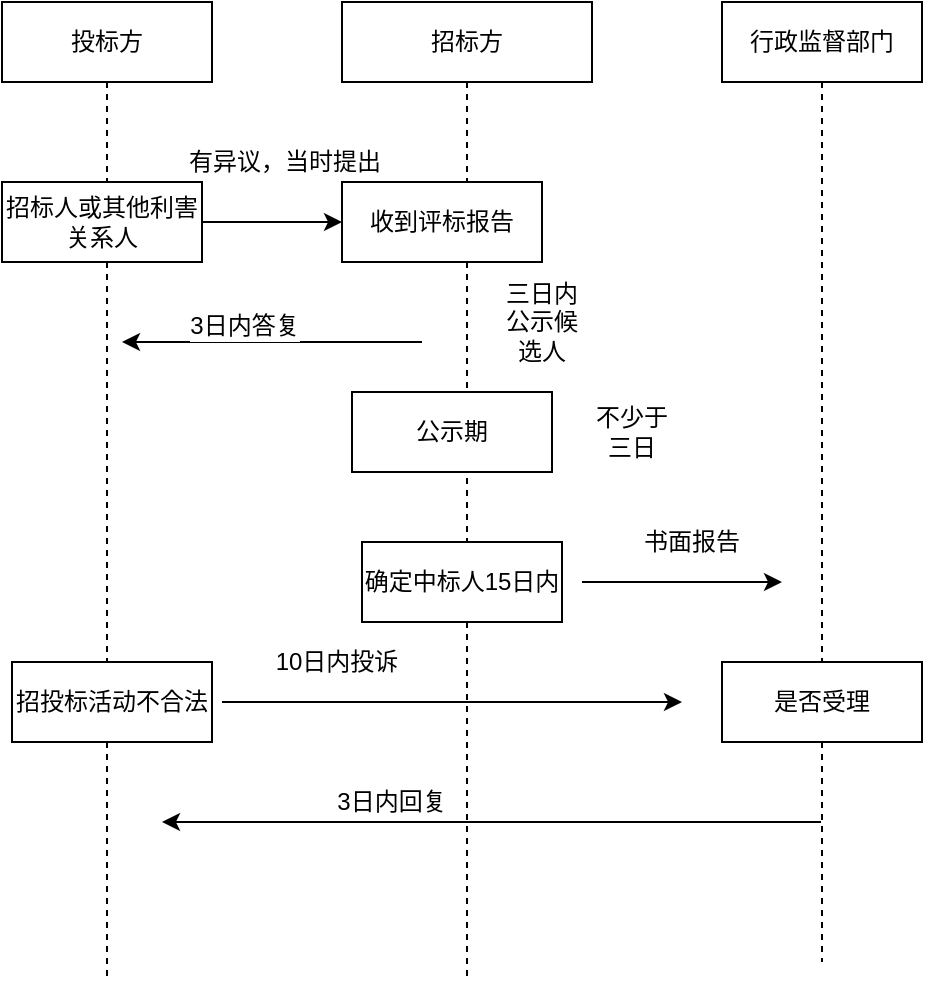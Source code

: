 <mxfile version="12.2.9" type="github" pages="1">
  <diagram id="2sLXA-egUcJUYpdjkaR4" name="Page-1">
    <mxGraphModel dx="920" dy="560" grid="1" gridSize="10" guides="1" tooltips="1" connect="1" arrows="1" fold="1" page="1" pageScale="1" pageWidth="850" pageHeight="1100" math="0" shadow="0">
      <root>
        <mxCell id="0"/>
        <mxCell id="1" parent="0"/>
        <mxCell id="VvFyoILJaAMxfH2BKJjY-1" value="投标方" style="shape=umlLifeline;perimeter=lifelinePerimeter;whiteSpace=wrap;html=1;container=1;collapsible=0;recursiveResize=0;outlineConnect=0;" vertex="1" parent="1">
          <mxGeometry x="110" y="100" width="105" height="490" as="geometry"/>
        </mxCell>
        <mxCell id="VvFyoILJaAMxfH2BKJjY-9" value="招标人或其他利害关系人" style="rounded=0;whiteSpace=wrap;html=1;" vertex="1" parent="VvFyoILJaAMxfH2BKJjY-1">
          <mxGeometry y="90" width="100" height="40" as="geometry"/>
        </mxCell>
        <mxCell id="VvFyoILJaAMxfH2BKJjY-21" value="招投标活动不合法" style="rounded=0;whiteSpace=wrap;html=1;" vertex="1" parent="VvFyoILJaAMxfH2BKJjY-1">
          <mxGeometry x="5" y="330" width="100" height="40" as="geometry"/>
        </mxCell>
        <mxCell id="VvFyoILJaAMxfH2BKJjY-2" value="招标方" style="shape=umlLifeline;perimeter=lifelinePerimeter;whiteSpace=wrap;html=1;container=1;collapsible=0;recursiveResize=0;outlineConnect=0;" vertex="1" parent="1">
          <mxGeometry x="280" y="100" width="125" height="490" as="geometry"/>
        </mxCell>
        <mxCell id="VvFyoILJaAMxfH2BKJjY-4" value="收到评标报告" style="rounded=0;whiteSpace=wrap;html=1;" vertex="1" parent="VvFyoILJaAMxfH2BKJjY-2">
          <mxGeometry y="90" width="100" height="40" as="geometry"/>
        </mxCell>
        <mxCell id="VvFyoILJaAMxfH2BKJjY-7" value="公示期" style="rounded=0;whiteSpace=wrap;html=1;" vertex="1" parent="VvFyoILJaAMxfH2BKJjY-2">
          <mxGeometry x="5" y="195" width="100" height="40" as="geometry"/>
        </mxCell>
        <mxCell id="VvFyoILJaAMxfH2BKJjY-3" value="行政监督部门" style="shape=umlLifeline;perimeter=lifelinePerimeter;whiteSpace=wrap;html=1;container=1;collapsible=0;recursiveResize=0;outlineConnect=0;" vertex="1" parent="1">
          <mxGeometry x="470" y="100" width="100" height="480" as="geometry"/>
        </mxCell>
        <mxCell id="VvFyoILJaAMxfH2BKJjY-24" value="是否受理" style="rounded=0;whiteSpace=wrap;html=1;" vertex="1" parent="VvFyoILJaAMxfH2BKJjY-3">
          <mxGeometry y="330" width="100" height="40" as="geometry"/>
        </mxCell>
        <mxCell id="VvFyoILJaAMxfH2BKJjY-6" value="三日内公示候选人" style="text;html=1;strokeColor=none;fillColor=none;align=center;verticalAlign=middle;whiteSpace=wrap;rounded=0;" vertex="1" parent="1">
          <mxGeometry x="360" y="250" width="40" height="20" as="geometry"/>
        </mxCell>
        <mxCell id="VvFyoILJaAMxfH2BKJjY-8" value="不少于三日" style="text;html=1;strokeColor=none;fillColor=none;align=center;verticalAlign=middle;whiteSpace=wrap;rounded=0;" vertex="1" parent="1">
          <mxGeometry x="405" y="305" width="40" height="20" as="geometry"/>
        </mxCell>
        <mxCell id="VvFyoILJaAMxfH2BKJjY-10" value="" style="endArrow=classic;html=1;entryX=0;entryY=0.5;entryDx=0;entryDy=0;exitX=1;exitY=0.5;exitDx=0;exitDy=0;" edge="1" parent="1" source="VvFyoILJaAMxfH2BKJjY-9" target="VvFyoILJaAMxfH2BKJjY-4">
          <mxGeometry width="50" height="50" relative="1" as="geometry">
            <mxPoint x="220" y="250" as="sourcePoint"/>
            <mxPoint x="270" y="200" as="targetPoint"/>
          </mxGeometry>
        </mxCell>
        <mxCell id="VvFyoILJaAMxfH2BKJjY-11" value="有异议，当时提出" style="text;html=1;align=center;verticalAlign=middle;resizable=0;points=[];;labelBackgroundColor=#ffffff;" vertex="1" connectable="0" parent="VvFyoILJaAMxfH2BKJjY-10">
          <mxGeometry x="-0.412" y="-4" relative="1" as="geometry">
            <mxPoint x="20" y="-34" as="offset"/>
          </mxGeometry>
        </mxCell>
        <mxCell id="VvFyoILJaAMxfH2BKJjY-12" value="" style="endArrow=classic;html=1;" edge="1" parent="1">
          <mxGeometry width="50" height="50" relative="1" as="geometry">
            <mxPoint x="320" y="270" as="sourcePoint"/>
            <mxPoint x="170" y="270" as="targetPoint"/>
          </mxGeometry>
        </mxCell>
        <mxCell id="VvFyoILJaAMxfH2BKJjY-14" value="3日内答复" style="text;html=1;align=center;verticalAlign=middle;resizable=0;points=[];;labelBackgroundColor=#ffffff;" vertex="1" connectable="0" parent="VvFyoILJaAMxfH2BKJjY-12">
          <mxGeometry x="0.192" y="-8" relative="1" as="geometry">
            <mxPoint as="offset"/>
          </mxGeometry>
        </mxCell>
        <mxCell id="VvFyoILJaAMxfH2BKJjY-18" value="确定中标人15日内" style="rounded=0;whiteSpace=wrap;html=1;" vertex="1" parent="1">
          <mxGeometry x="290" y="370" width="100" height="40" as="geometry"/>
        </mxCell>
        <mxCell id="VvFyoILJaAMxfH2BKJjY-19" value="" style="endArrow=classic;html=1;" edge="1" parent="1">
          <mxGeometry width="50" height="50" relative="1" as="geometry">
            <mxPoint x="400" y="390" as="sourcePoint"/>
            <mxPoint x="500" y="390" as="targetPoint"/>
          </mxGeometry>
        </mxCell>
        <mxCell id="VvFyoILJaAMxfH2BKJjY-20" value="书面报告" style="text;html=1;strokeColor=none;fillColor=none;align=center;verticalAlign=middle;whiteSpace=wrap;rounded=0;" vertex="1" parent="1">
          <mxGeometry x="420" y="360" width="70" height="20" as="geometry"/>
        </mxCell>
        <mxCell id="VvFyoILJaAMxfH2BKJjY-22" value="" style="endArrow=classic;html=1;" edge="1" parent="1">
          <mxGeometry width="50" height="50" relative="1" as="geometry">
            <mxPoint x="220" y="450" as="sourcePoint"/>
            <mxPoint x="450" y="450" as="targetPoint"/>
          </mxGeometry>
        </mxCell>
        <mxCell id="VvFyoILJaAMxfH2BKJjY-23" value="10日内投诉" style="text;html=1;align=center;verticalAlign=middle;resizable=0;points=[];;labelBackgroundColor=#ffffff;" vertex="1" connectable="0" parent="1">
          <mxGeometry x="240.588" y="272.0" as="geometry">
            <mxPoint x="36" y="158" as="offset"/>
          </mxGeometry>
        </mxCell>
        <mxCell id="VvFyoILJaAMxfH2BKJjY-26" value="" style="endArrow=classic;html=1;" edge="1" parent="1" source="VvFyoILJaAMxfH2BKJjY-3">
          <mxGeometry width="50" height="50" relative="1" as="geometry">
            <mxPoint x="210" y="550" as="sourcePoint"/>
            <mxPoint x="190" y="510" as="targetPoint"/>
          </mxGeometry>
        </mxCell>
        <mxCell id="VvFyoILJaAMxfH2BKJjY-28" value="3日内回复" style="text;html=1;strokeColor=none;fillColor=none;align=center;verticalAlign=middle;whiteSpace=wrap;rounded=0;" vertex="1" parent="1">
          <mxGeometry x="270" y="490" width="70" height="20" as="geometry"/>
        </mxCell>
      </root>
    </mxGraphModel>
  </diagram>
</mxfile>
